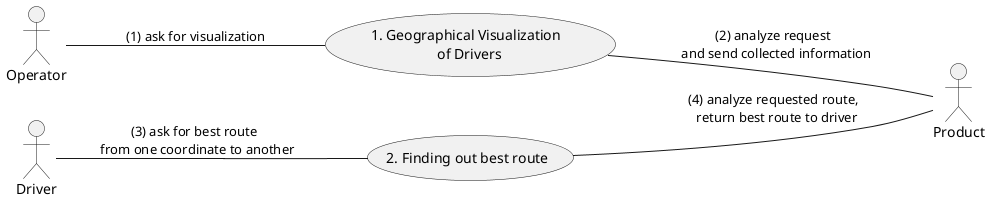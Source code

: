 @startuml


:Operator:
:Product:
:Driver:

left to right direction

  Operator -- (1. Geographical Visualization \n of Drivers) : (1) ask for visualization
  Product -up-- (1. Geographical Visualization \n of Drivers) : (2) analyze request \n and send collected information
  Product -up-- (2. Finding out best route) : (4) analyze requested route, \n return best route to driver
  Driver -- (2. Finding out best route) : (3) ask for best route \n from one coordinate to another
  
@enduml